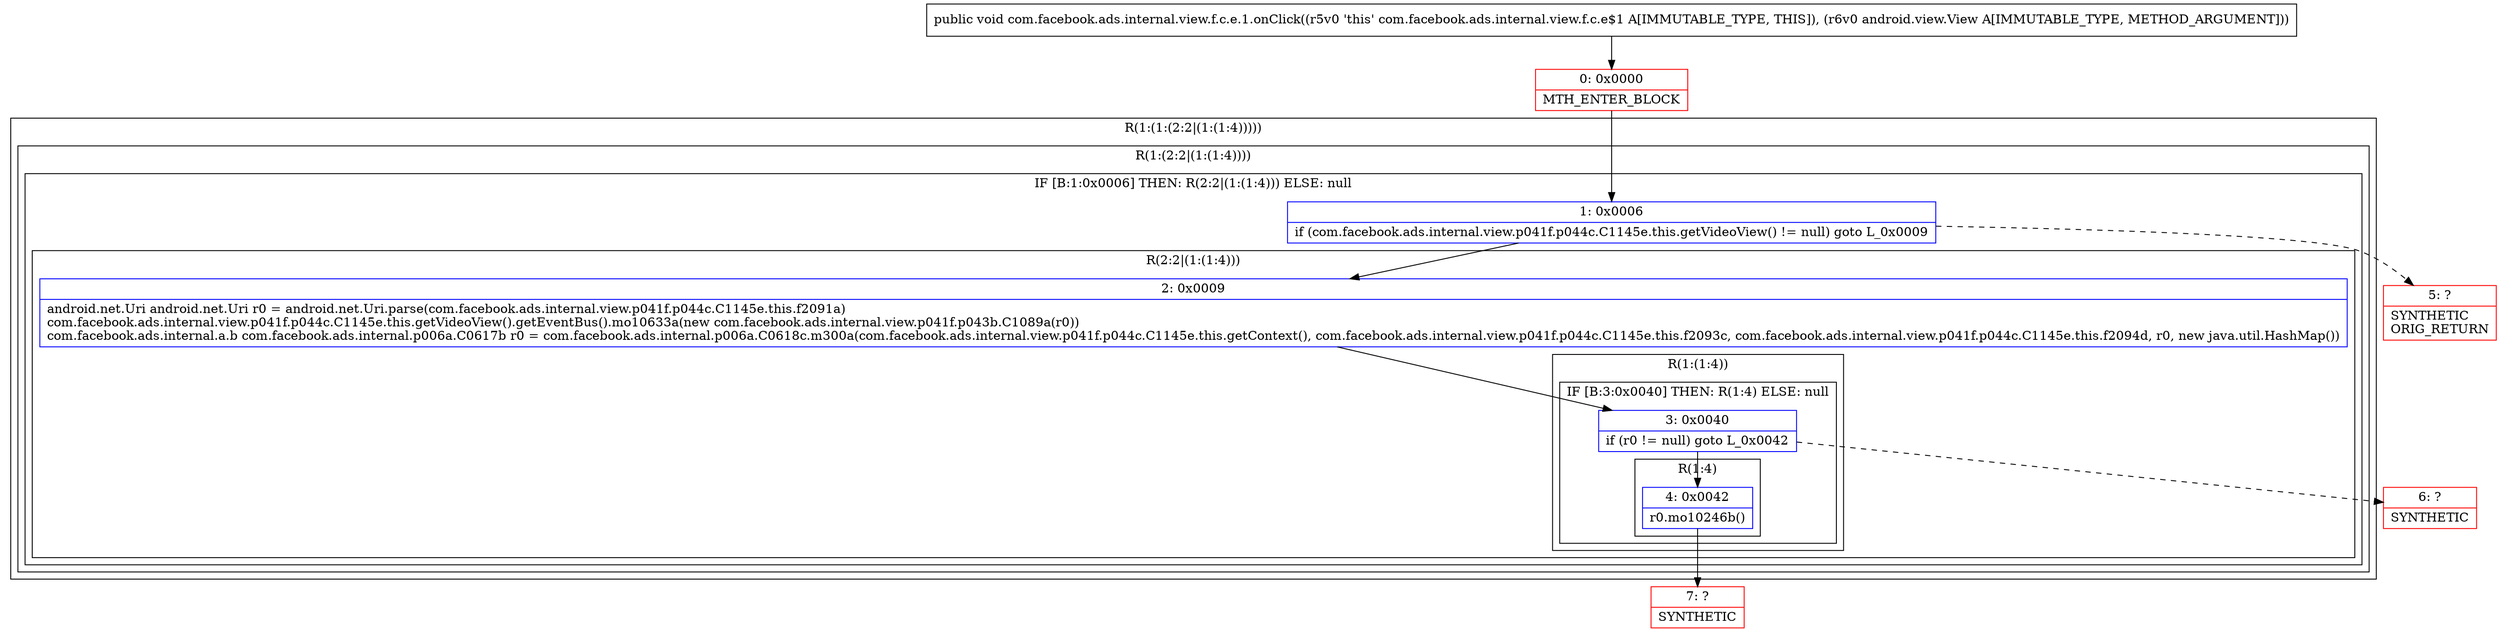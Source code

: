 digraph "CFG forcom.facebook.ads.internal.view.f.c.e.1.onClick(Landroid\/view\/View;)V" {
subgraph cluster_Region_181191242 {
label = "R(1:(1:(2:2|(1:(1:4)))))";
node [shape=record,color=blue];
subgraph cluster_Region_1892190551 {
label = "R(1:(2:2|(1:(1:4))))";
node [shape=record,color=blue];
subgraph cluster_IfRegion_338549555 {
label = "IF [B:1:0x0006] THEN: R(2:2|(1:(1:4))) ELSE: null";
node [shape=record,color=blue];
Node_1 [shape=record,label="{1\:\ 0x0006|if (com.facebook.ads.internal.view.p041f.p044c.C1145e.this.getVideoView() != null) goto L_0x0009\l}"];
subgraph cluster_Region_962733738 {
label = "R(2:2|(1:(1:4)))";
node [shape=record,color=blue];
Node_2 [shape=record,label="{2\:\ 0x0009|android.net.Uri android.net.Uri r0 = android.net.Uri.parse(com.facebook.ads.internal.view.p041f.p044c.C1145e.this.f2091a)\lcom.facebook.ads.internal.view.p041f.p044c.C1145e.this.getVideoView().getEventBus().mo10633a(new com.facebook.ads.internal.view.p041f.p043b.C1089a(r0))\lcom.facebook.ads.internal.a.b com.facebook.ads.internal.p006a.C0617b r0 = com.facebook.ads.internal.p006a.C0618c.m300a(com.facebook.ads.internal.view.p041f.p044c.C1145e.this.getContext(), com.facebook.ads.internal.view.p041f.p044c.C1145e.this.f2093c, com.facebook.ads.internal.view.p041f.p044c.C1145e.this.f2094d, r0, new java.util.HashMap())\l}"];
subgraph cluster_Region_1941370596 {
label = "R(1:(1:4))";
node [shape=record,color=blue];
subgraph cluster_IfRegion_1003276343 {
label = "IF [B:3:0x0040] THEN: R(1:4) ELSE: null";
node [shape=record,color=blue];
Node_3 [shape=record,label="{3\:\ 0x0040|if (r0 != null) goto L_0x0042\l}"];
subgraph cluster_Region_706902799 {
label = "R(1:4)";
node [shape=record,color=blue];
Node_4 [shape=record,label="{4\:\ 0x0042|r0.mo10246b()\l}"];
}
}
}
}
}
}
}
Node_0 [shape=record,color=red,label="{0\:\ 0x0000|MTH_ENTER_BLOCK\l}"];
Node_5 [shape=record,color=red,label="{5\:\ ?|SYNTHETIC\lORIG_RETURN\l}"];
Node_6 [shape=record,color=red,label="{6\:\ ?|SYNTHETIC\l}"];
Node_7 [shape=record,color=red,label="{7\:\ ?|SYNTHETIC\l}"];
MethodNode[shape=record,label="{public void com.facebook.ads.internal.view.f.c.e.1.onClick((r5v0 'this' com.facebook.ads.internal.view.f.c.e$1 A[IMMUTABLE_TYPE, THIS]), (r6v0 android.view.View A[IMMUTABLE_TYPE, METHOD_ARGUMENT])) }"];
MethodNode -> Node_0;
Node_1 -> Node_2;
Node_1 -> Node_5[style=dashed];
Node_2 -> Node_3;
Node_3 -> Node_4;
Node_3 -> Node_6[style=dashed];
Node_4 -> Node_7;
Node_0 -> Node_1;
}

